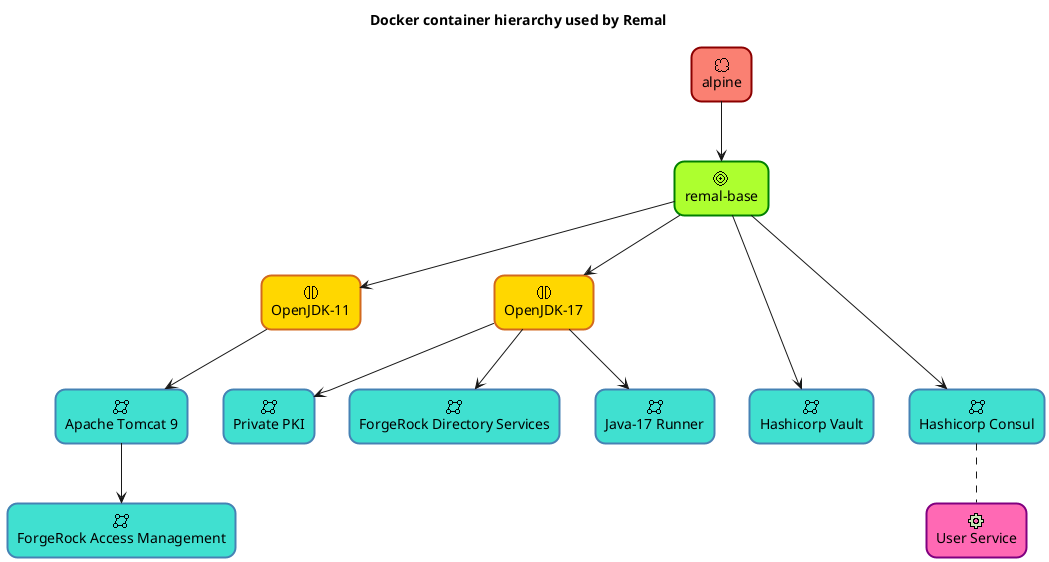 ' ******************************************************************************
' UML PlantUML diagram that shows the Remal Docker container hierarchy.
'
' Since : Jul, 2023
' Author: Arnold Somogyi <arnold.somogyi@gmail.com>
'
' Copyright (c) 2020-2024 Remal Software and Arnold Somogyi All rights reserved
' ******************************************************************************
@startuml

<style>
  .STYLE_EXTERNAL {
    RoundCorner 20
    LineThickness 2
    LineColor DarkRed
    BackgroundColor Salmon
  }
  .STYLE_BASE {
    RoundCorner 20
    LineThickness 2
    LineColor Green
    BackgroundColor GreenYellow
  }
  .STYLE_CORE {
    RoundCorner 20
    LineThickness 2
    LineColor Chocolate
    BackgroundColor Gold
  }
  .STYLE_INFRA {
    RoundCorner 20
    LineThickness 2
    LineColor SteelBlue
    BackgroundColor Turquoise
  }
  .STYLE_APP {
    RoundCorner 20
    LineThickness 2
    LineColor Purple
    BackgroundColor HotPink
  }
</style>

title **Docker container hierarchy used by Remal**

sprite $JAR_EXTERNAL jar:archimate/meaning
sprite $JAR_BASE     jar:archimate/goal
sprite $JAR_CORE     jar:archimate/interaction
sprite $JAR_INFRA    jar:archimate/network
sprite $JAR_APP      jar:archimate/physical-equipment

rectangle "alpine"                       as alpine      <<$JAR_EXTERNAL>> <<STYLE_EXTERNAL>>
rectangle "remal-base"                   as base        <<$JAR_BASE>>     <<STYLE_BASE>>
rectangle "OpenJDK-11"                   as java11      <<$JAR_CORE>>     <<STYLE_CORE>>
rectangle "OpenJDK-17"                   as java17      <<$JAR_CORE>>     <<STYLE_CORE>>
rectangle "Private PKI"                  as pki         <<$JAR_INFRA>>    <<STYLE_INFRA>>
rectangle "Apache Tomcat 9"              as tomcat9     <<$JAR_INFRA>>    <<STYLE_INFRA>>
rectangle "ForgeRock Directory Services" as ds          <<$JAR_INFRA>>    <<STYLE_INFRA>>
rectangle "ForgeRock Access Management"  as am          <<$JAR_INFRA>>    <<STYLE_INFRA>>
rectangle "Hashicorp Vault"              as vault       <<$JAR_INFRA>>    <<STYLE_INFRA>>
rectangle "Hashicorp Consul"             as consul      <<$JAR_INFRA>>    <<STYLE_INFRA>>
rectangle "Hashicorp Consul"             as consul      <<$JAR_INFRA>>    <<STYLE_INFRA>>
rectangle "Java-17 Runner"               as javaRunner  <<$JAR_INFRA>>    <<STYLE_INFRA>>
rectangle "User Service"                 as userService <<$JAR_APP>>      <<STYLE_APP>>

alpine  -->  base
base    -->  java11
base    -->  java17
java17  -->  pki
java11  -->  tomcat9
java17  -->  ds
tomcat9 -->  am
base    ---> vault
base    ---> consul
java17  -->  javaRunner
consul  ..   userService

@enduml
